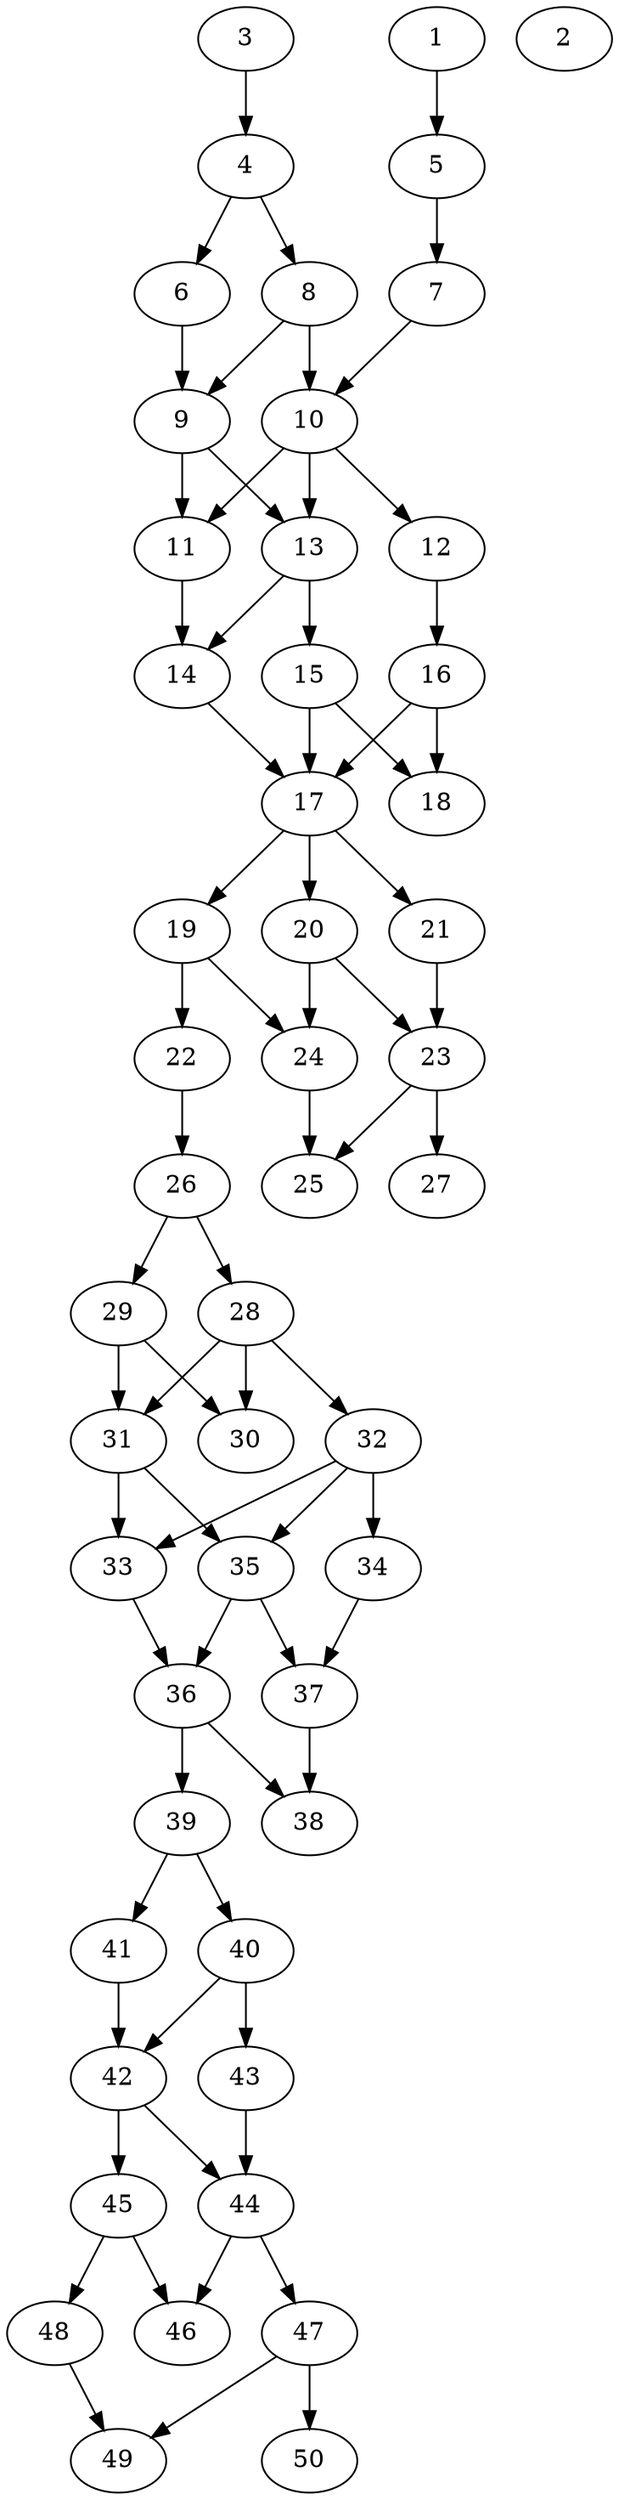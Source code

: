 // DAG automatically generated by daggen at Thu Oct  3 14:07:58 2019
// ./daggen --dot -n 50 --ccr 0.3 --fat 0.3 --regular 0.9 --density 0.7 --mindata 5242880 --maxdata 52428800 
digraph G {
  1 [size="31672320", alpha="0.16", expect_size="9501696"] 
  1 -> 5 [size ="9501696"]
  2 [size="169379840", alpha="0.12", expect_size="50813952"] 
  3 [size="87715840", alpha="0.15", expect_size="26314752"] 
  3 -> 4 [size ="26314752"]
  4 [size="134816427", alpha="0.09", expect_size="40444928"] 
  4 -> 6 [size ="40444928"]
  4 -> 8 [size ="40444928"]
  5 [size="150586027", alpha="0.13", expect_size="45175808"] 
  5 -> 7 [size ="45175808"]
  6 [size="90600107", alpha="0.16", expect_size="27180032"] 
  6 -> 9 [size ="27180032"]
  7 [size="25330347", alpha="0.16", expect_size="7599104"] 
  7 -> 10 [size ="7599104"]
  8 [size="73106773", alpha="0.10", expect_size="21932032"] 
  8 -> 9 [size ="21932032"]
  8 -> 10 [size ="21932032"]
  9 [size="93207893", alpha="0.18", expect_size="27962368"] 
  9 -> 11 [size ="27962368"]
  9 -> 13 [size ="27962368"]
  10 [size="144646827", alpha="0.18", expect_size="43394048"] 
  10 -> 11 [size ="43394048"]
  10 -> 12 [size ="43394048"]
  10 -> 13 [size ="43394048"]
  11 [size="112346453", alpha="0.07", expect_size="33703936"] 
  11 -> 14 [size ="33703936"]
  12 [size="77882027", alpha="0.02", expect_size="23364608"] 
  12 -> 16 [size ="23364608"]
  13 [size="174185813", alpha="0.13", expect_size="52255744"] 
  13 -> 14 [size ="52255744"]
  13 -> 15 [size ="52255744"]
  14 [size="131396267", alpha="0.07", expect_size="39418880"] 
  14 -> 17 [size ="39418880"]
  15 [size="47462400", alpha="0.19", expect_size="14238720"] 
  15 -> 17 [size ="14238720"]
  15 -> 18 [size ="14238720"]
  16 [size="151760213", alpha="0.01", expect_size="45528064"] 
  16 -> 17 [size ="45528064"]
  16 -> 18 [size ="45528064"]
  17 [size="122132480", alpha="0.03", expect_size="36639744"] 
  17 -> 19 [size ="36639744"]
  17 -> 20 [size ="36639744"]
  17 -> 21 [size ="36639744"]
  18 [size="89391787", alpha="0.03", expect_size="26817536"] 
  19 [size="166833493", alpha="0.11", expect_size="50050048"] 
  19 -> 22 [size ="50050048"]
  19 -> 24 [size ="50050048"]
  20 [size="154180267", alpha="0.01", expect_size="46254080"] 
  20 -> 23 [size ="46254080"]
  20 -> 24 [size ="46254080"]
  21 [size="139762347", alpha="0.13", expect_size="41928704"] 
  21 -> 23 [size ="41928704"]
  22 [size="36522667", alpha="0.04", expect_size="10956800"] 
  22 -> 26 [size ="10956800"]
  23 [size="54780587", alpha="0.04", expect_size="16434176"] 
  23 -> 25 [size ="16434176"]
  23 -> 27 [size ="16434176"]
  24 [size="159337813", alpha="0.18", expect_size="47801344"] 
  24 -> 25 [size ="47801344"]
  25 [size="59941547", alpha="0.10", expect_size="17982464"] 
  26 [size="51650560", alpha="0.11", expect_size="15495168"] 
  26 -> 28 [size ="15495168"]
  26 -> 29 [size ="15495168"]
  27 [size="62450347", alpha="0.13", expect_size="18735104"] 
  28 [size="85166080", alpha="0.03", expect_size="25549824"] 
  28 -> 30 [size ="25549824"]
  28 -> 31 [size ="25549824"]
  28 -> 32 [size ="25549824"]
  29 [size="110544213", alpha="0.01", expect_size="33163264"] 
  29 -> 30 [size ="33163264"]
  29 -> 31 [size ="33163264"]
  30 [size="39994027", alpha="0.16", expect_size="11998208"] 
  31 [size="47202987", alpha="0.03", expect_size="14160896"] 
  31 -> 33 [size ="14160896"]
  31 -> 35 [size ="14160896"]
  32 [size="146370560", alpha="0.18", expect_size="43911168"] 
  32 -> 33 [size ="43911168"]
  32 -> 34 [size ="43911168"]
  32 -> 35 [size ="43911168"]
  33 [size="17541120", alpha="0.13", expect_size="5262336"] 
  33 -> 36 [size ="5262336"]
  34 [size="45530453", alpha="0.02", expect_size="13659136"] 
  34 -> 37 [size ="13659136"]
  35 [size="33105920", alpha="0.15", expect_size="9931776"] 
  35 -> 36 [size ="9931776"]
  35 -> 37 [size ="9931776"]
  36 [size="113380693", alpha="0.05", expect_size="34014208"] 
  36 -> 38 [size ="34014208"]
  36 -> 39 [size ="34014208"]
  37 [size="44909227", alpha="0.08", expect_size="13472768"] 
  37 -> 38 [size ="13472768"]
  38 [size="150118400", alpha="0.00", expect_size="45035520"] 
  39 [size="170072747", alpha="0.12", expect_size="51021824"] 
  39 -> 40 [size ="51021824"]
  39 -> 41 [size ="51021824"]
  40 [size="23210667", alpha="0.01", expect_size="6963200"] 
  40 -> 42 [size ="6963200"]
  40 -> 43 [size ="6963200"]
  41 [size="151282347", alpha="0.05", expect_size="45384704"] 
  41 -> 42 [size ="45384704"]
  42 [size="20008960", alpha="0.12", expect_size="6002688"] 
  42 -> 44 [size ="6002688"]
  42 -> 45 [size ="6002688"]
  43 [size="161665707", alpha="0.03", expect_size="48499712"] 
  43 -> 44 [size ="48499712"]
  44 [size="103813120", alpha="0.13", expect_size="31143936"] 
  44 -> 46 [size ="31143936"]
  44 -> 47 [size ="31143936"]
  45 [size="117661013", alpha="0.08", expect_size="35298304"] 
  45 -> 46 [size ="35298304"]
  45 -> 48 [size ="35298304"]
  46 [size="75909120", alpha="0.07", expect_size="22772736"] 
  47 [size="112844800", alpha="0.12", expect_size="33853440"] 
  47 -> 49 [size ="33853440"]
  47 -> 50 [size ="33853440"]
  48 [size="18551467", alpha="0.06", expect_size="5565440"] 
  48 -> 49 [size ="5565440"]
  49 [size="22237867", alpha="0.12", expect_size="6671360"] 
  50 [size="115974827", alpha="0.20", expect_size="34792448"] 
}

